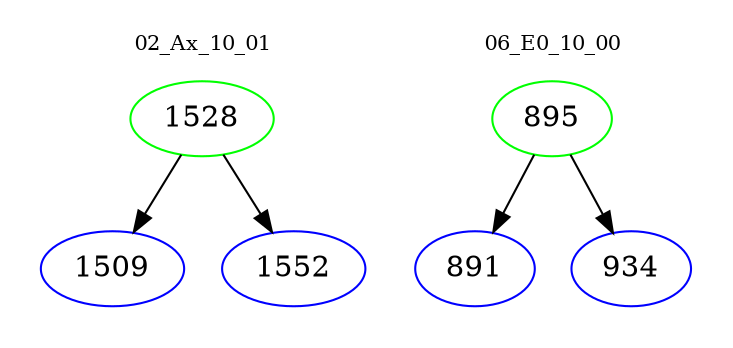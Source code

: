 digraph{
subgraph cluster_0 {
color = white
label = "02_Ax_10_01";
fontsize=10;
T0_1528 [label="1528", color="green"]
T0_1528 -> T0_1509 [color="black"]
T0_1509 [label="1509", color="blue"]
T0_1528 -> T0_1552 [color="black"]
T0_1552 [label="1552", color="blue"]
}
subgraph cluster_1 {
color = white
label = "06_E0_10_00";
fontsize=10;
T1_895 [label="895", color="green"]
T1_895 -> T1_891 [color="black"]
T1_891 [label="891", color="blue"]
T1_895 -> T1_934 [color="black"]
T1_934 [label="934", color="blue"]
}
}
